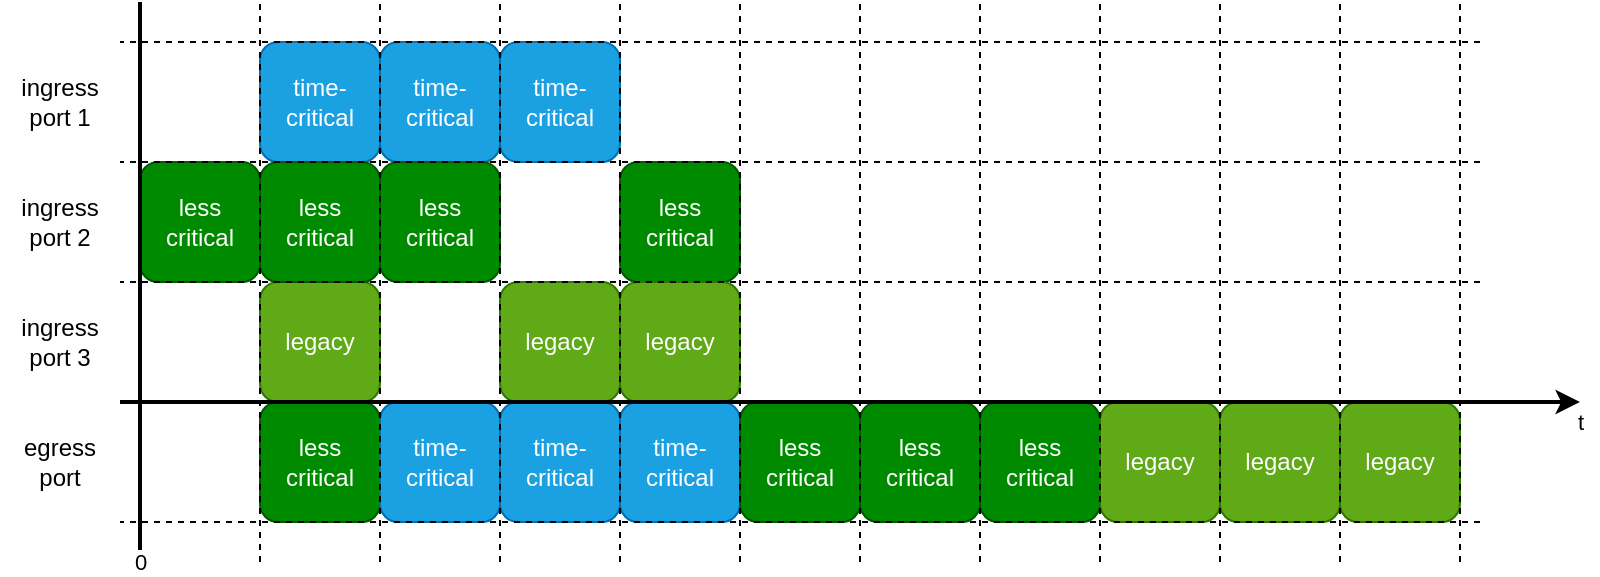 <mxfile>
    <diagram id="O1mQ8uQ72U-1HnI_qI8G" name="Page-1">
        <mxGraphModel dx="992" dy="383" grid="1" gridSize="10" guides="1" tooltips="1" connect="1" arrows="1" fold="1" page="1" pageScale="1" pageWidth="827" pageHeight="1169" math="0" shadow="0">
            <root>
                <mxCell id="0"/>
                <mxCell id="1" parent="0"/>
                <mxCell id="4" value="legacy" style="rounded=1;whiteSpace=wrap;html=1;fillColor=#60a917;fontColor=#ffffff;strokeColor=#2D7600;" parent="1" vertex="1">
                    <mxGeometry x="140" y="340" width="60" height="60" as="geometry"/>
                </mxCell>
                <mxCell id="5" value="less critical" style="rounded=1;whiteSpace=wrap;html=1;fillColor=#008a00;fontColor=#ffffff;strokeColor=#005700;" parent="1" vertex="1">
                    <mxGeometry x="80" y="280" width="60" height="60" as="geometry"/>
                </mxCell>
                <mxCell id="6" value="time-critical" style="rounded=1;whiteSpace=wrap;html=1;fillColor=#1ba1e2;fontColor=#ffffff;strokeColor=#006EAF;" parent="1" vertex="1">
                    <mxGeometry x="140" y="220" width="60" height="60" as="geometry"/>
                </mxCell>
                <mxCell id="13" value="ingress&lt;br&gt;port 1" style="text;html=1;strokeColor=none;fillColor=none;align=center;verticalAlign=middle;whiteSpace=wrap;rounded=0;" parent="1" vertex="1">
                    <mxGeometry x="10" y="235" width="60" height="30" as="geometry"/>
                </mxCell>
                <mxCell id="14" value="ingress&lt;br&gt;port 2" style="text;html=1;strokeColor=none;fillColor=none;align=center;verticalAlign=middle;whiteSpace=wrap;rounded=0;" parent="1" vertex="1">
                    <mxGeometry x="10" y="295" width="60" height="30" as="geometry"/>
                </mxCell>
                <mxCell id="15" value="ingress&lt;br&gt;port 3" style="text;html=1;strokeColor=none;fillColor=none;align=center;verticalAlign=middle;whiteSpace=wrap;rounded=0;" parent="1" vertex="1">
                    <mxGeometry x="10" y="355" width="60" height="30" as="geometry"/>
                </mxCell>
                <mxCell id="16" value="egress&lt;br&gt;port" style="text;html=1;strokeColor=none;fillColor=none;align=center;verticalAlign=middle;whiteSpace=wrap;rounded=0;" parent="1" vertex="1">
                    <mxGeometry x="10" y="415" width="60" height="30" as="geometry"/>
                </mxCell>
                <mxCell id="21" value="time-critical" style="rounded=1;whiteSpace=wrap;html=1;fillColor=#1ba1e2;fontColor=#ffffff;strokeColor=#006EAF;" parent="1" vertex="1">
                    <mxGeometry x="200" y="220" width="60" height="60" as="geometry"/>
                </mxCell>
                <mxCell id="22" value="time-critical" style="rounded=1;whiteSpace=wrap;html=1;fillColor=#1ba1e2;fontColor=#ffffff;strokeColor=#006EAF;" parent="1" vertex="1">
                    <mxGeometry x="260" y="220" width="60" height="60" as="geometry"/>
                </mxCell>
                <mxCell id="24" value="less critical" style="rounded=1;whiteSpace=wrap;html=1;fillColor=#008a00;fontColor=#ffffff;strokeColor=#005700;" parent="1" vertex="1">
                    <mxGeometry x="140" y="280" width="60" height="60" as="geometry"/>
                </mxCell>
                <mxCell id="25" value="less critical" style="rounded=1;whiteSpace=wrap;html=1;fillColor=#008a00;fontColor=#ffffff;strokeColor=#005700;" parent="1" vertex="1">
                    <mxGeometry x="200" y="280" width="60" height="60" as="geometry"/>
                </mxCell>
                <mxCell id="26" value="less critical" style="rounded=1;whiteSpace=wrap;html=1;fillColor=#008a00;fontColor=#ffffff;strokeColor=#005700;" parent="1" vertex="1">
                    <mxGeometry x="320" y="280" width="60" height="60" as="geometry"/>
                </mxCell>
                <mxCell id="27" value="legacy" style="rounded=1;whiteSpace=wrap;html=1;fillColor=#60a917;fontColor=#ffffff;strokeColor=#2D7600;" parent="1" vertex="1">
                    <mxGeometry x="260" y="340" width="60" height="60" as="geometry"/>
                </mxCell>
                <mxCell id="28" value="legacy" style="rounded=1;whiteSpace=wrap;html=1;fillColor=#60a917;fontColor=#ffffff;strokeColor=#2D7600;" parent="1" vertex="1">
                    <mxGeometry x="320" y="340" width="60" height="60" as="geometry"/>
                </mxCell>
                <mxCell id="29" value="less critical" style="rounded=1;whiteSpace=wrap;html=1;fillColor=#008a00;fontColor=#ffffff;strokeColor=#005700;" parent="1" vertex="1">
                    <mxGeometry x="140" y="400" width="60" height="60" as="geometry"/>
                </mxCell>
                <mxCell id="30" value="time-critical" style="rounded=1;whiteSpace=wrap;html=1;fillColor=#1ba1e2;fontColor=#ffffff;strokeColor=#006EAF;" parent="1" vertex="1">
                    <mxGeometry x="200" y="400" width="60" height="60" as="geometry"/>
                </mxCell>
                <mxCell id="31" value="time-critical" style="rounded=1;whiteSpace=wrap;html=1;fillColor=#1ba1e2;fontColor=#ffffff;strokeColor=#006EAF;" parent="1" vertex="1">
                    <mxGeometry x="260" y="400" width="60" height="60" as="geometry"/>
                </mxCell>
                <mxCell id="32" value="time-critical" style="rounded=1;whiteSpace=wrap;html=1;fillColor=#1ba1e2;fontColor=#ffffff;strokeColor=#006EAF;" parent="1" vertex="1">
                    <mxGeometry x="320" y="400" width="60" height="60" as="geometry"/>
                </mxCell>
                <mxCell id="33" value="less critical" style="rounded=1;whiteSpace=wrap;html=1;fillColor=#008a00;fontColor=#ffffff;strokeColor=#005700;" parent="1" vertex="1">
                    <mxGeometry x="380" y="400" width="60" height="60" as="geometry"/>
                </mxCell>
                <mxCell id="34" value="less critical" style="rounded=1;whiteSpace=wrap;html=1;fillColor=#008a00;fontColor=#ffffff;strokeColor=#005700;" parent="1" vertex="1">
                    <mxGeometry x="440" y="400" width="60" height="60" as="geometry"/>
                </mxCell>
                <mxCell id="35" value="less critical" style="rounded=1;whiteSpace=wrap;html=1;fillColor=#008a00;fontColor=#ffffff;strokeColor=#005700;" parent="1" vertex="1">
                    <mxGeometry x="500" y="400" width="60" height="60" as="geometry"/>
                </mxCell>
                <mxCell id="36" value="legacy" style="rounded=1;whiteSpace=wrap;html=1;fillColor=#60a917;fontColor=#ffffff;strokeColor=#2D7600;" parent="1" vertex="1">
                    <mxGeometry x="560" y="400" width="60" height="60" as="geometry"/>
                </mxCell>
                <mxCell id="37" value="legacy" style="rounded=1;whiteSpace=wrap;html=1;fillColor=#60a917;fontColor=#ffffff;strokeColor=#2D7600;" parent="1" vertex="1">
                    <mxGeometry x="620" y="400" width="60" height="60" as="geometry"/>
                </mxCell>
                <mxCell id="38" value="legacy" style="rounded=1;whiteSpace=wrap;html=1;fillColor=#60a917;fontColor=#ffffff;strokeColor=#2D7600;" parent="1" vertex="1">
                    <mxGeometry x="680" y="400" width="60" height="60" as="geometry"/>
                </mxCell>
                <mxCell id="2" value="t" style="endArrow=classic;html=1;strokeWidth=2;" parent="1" edge="1">
                    <mxGeometry x="1" y="-10" width="50" height="50" relative="1" as="geometry">
                        <mxPoint x="70" y="400" as="sourcePoint"/>
                        <mxPoint x="800" y="400" as="targetPoint"/>
                        <mxPoint as="offset"/>
                    </mxGeometry>
                </mxCell>
                <mxCell id="3" value="0" style="endArrow=none;html=1;strokeWidth=2;" parent="1" edge="1">
                    <mxGeometry x="-1" width="50" height="50" relative="1" as="geometry">
                        <mxPoint x="80" y="480" as="sourcePoint"/>
                        <mxPoint x="80" y="200" as="targetPoint"/>
                        <mxPoint as="offset"/>
                    </mxGeometry>
                </mxCell>
                <mxCell id="10" value="" style="endArrow=none;html=1;dashed=1;" parent="1" edge="1">
                    <mxGeometry x="-1" width="50" height="50" relative="1" as="geometry">
                        <mxPoint x="140" y="480" as="sourcePoint"/>
                        <mxPoint x="140" y="200" as="targetPoint"/>
                        <mxPoint as="offset"/>
                    </mxGeometry>
                </mxCell>
                <mxCell id="11" value="" style="endArrow=none;html=1;dashed=1;" parent="1" edge="1">
                    <mxGeometry x="-1" width="50" height="50" relative="1" as="geometry">
                        <mxPoint x="200" y="480" as="sourcePoint"/>
                        <mxPoint x="200" y="200" as="targetPoint"/>
                        <mxPoint as="offset"/>
                    </mxGeometry>
                </mxCell>
                <mxCell id="12" value="" style="endArrow=none;html=1;dashed=1;" parent="1" edge="1">
                    <mxGeometry x="-1" width="50" height="50" relative="1" as="geometry">
                        <mxPoint x="260" y="480" as="sourcePoint"/>
                        <mxPoint x="260" y="200" as="targetPoint"/>
                        <mxPoint as="offset"/>
                    </mxGeometry>
                </mxCell>
                <mxCell id="17" value="" style="endArrow=none;html=1;dashed=1;" parent="1" edge="1">
                    <mxGeometry width="50" height="50" relative="1" as="geometry">
                        <mxPoint x="750" y="280" as="sourcePoint"/>
                        <mxPoint x="70" y="280" as="targetPoint"/>
                    </mxGeometry>
                </mxCell>
                <mxCell id="18" value="" style="endArrow=none;html=1;dashed=1;" parent="1" edge="1">
                    <mxGeometry width="50" height="50" relative="1" as="geometry">
                        <mxPoint x="750" y="340" as="sourcePoint"/>
                        <mxPoint x="70" y="340" as="targetPoint"/>
                    </mxGeometry>
                </mxCell>
                <mxCell id="19" value="" style="endArrow=none;html=1;dashed=1;" parent="1" edge="1">
                    <mxGeometry width="50" height="50" relative="1" as="geometry">
                        <mxPoint x="750" y="460" as="sourcePoint"/>
                        <mxPoint x="70" y="460" as="targetPoint"/>
                    </mxGeometry>
                </mxCell>
                <mxCell id="20" value="" style="endArrow=none;html=1;dashed=1;" parent="1" edge="1">
                    <mxGeometry width="50" height="50" relative="1" as="geometry">
                        <mxPoint x="750" y="220" as="sourcePoint"/>
                        <mxPoint x="70" y="220" as="targetPoint"/>
                    </mxGeometry>
                </mxCell>
                <mxCell id="23" value="" style="endArrow=none;html=1;dashed=1;" parent="1" edge="1">
                    <mxGeometry x="-1" width="50" height="50" relative="1" as="geometry">
                        <mxPoint x="320" y="480" as="sourcePoint"/>
                        <mxPoint x="320" y="200" as="targetPoint"/>
                        <mxPoint as="offset"/>
                    </mxGeometry>
                </mxCell>
                <mxCell id="39" value="" style="endArrow=none;html=1;dashed=1;" parent="1" edge="1">
                    <mxGeometry x="-1" width="50" height="50" relative="1" as="geometry">
                        <mxPoint x="380" y="480" as="sourcePoint"/>
                        <mxPoint x="380" y="200" as="targetPoint"/>
                        <mxPoint as="offset"/>
                    </mxGeometry>
                </mxCell>
                <mxCell id="40" value="" style="endArrow=none;html=1;dashed=1;" parent="1" edge="1">
                    <mxGeometry x="-1" width="50" height="50" relative="1" as="geometry">
                        <mxPoint x="440" y="480" as="sourcePoint"/>
                        <mxPoint x="440" y="200" as="targetPoint"/>
                        <mxPoint as="offset"/>
                    </mxGeometry>
                </mxCell>
                <mxCell id="41" value="" style="endArrow=none;html=1;dashed=1;" parent="1" edge="1">
                    <mxGeometry x="-1" width="50" height="50" relative="1" as="geometry">
                        <mxPoint x="500" y="480" as="sourcePoint"/>
                        <mxPoint x="500" y="200" as="targetPoint"/>
                        <mxPoint as="offset"/>
                    </mxGeometry>
                </mxCell>
                <mxCell id="42" value="" style="endArrow=none;html=1;dashed=1;" parent="1" edge="1">
                    <mxGeometry x="-1" width="50" height="50" relative="1" as="geometry">
                        <mxPoint x="560" y="480" as="sourcePoint"/>
                        <mxPoint x="560" y="200" as="targetPoint"/>
                        <mxPoint as="offset"/>
                    </mxGeometry>
                </mxCell>
                <mxCell id="43" value="" style="endArrow=none;html=1;dashed=1;" parent="1" edge="1">
                    <mxGeometry x="-1" width="50" height="50" relative="1" as="geometry">
                        <mxPoint x="620" y="480" as="sourcePoint"/>
                        <mxPoint x="620" y="200" as="targetPoint"/>
                        <mxPoint as="offset"/>
                    </mxGeometry>
                </mxCell>
                <mxCell id="44" value="" style="endArrow=none;html=1;dashed=1;" parent="1" edge="1">
                    <mxGeometry x="-1" width="50" height="50" relative="1" as="geometry">
                        <mxPoint x="680" y="480" as="sourcePoint"/>
                        <mxPoint x="680" y="200" as="targetPoint"/>
                        <mxPoint as="offset"/>
                    </mxGeometry>
                </mxCell>
                <mxCell id="45" value="" style="endArrow=none;html=1;dashed=1;" parent="1" edge="1">
                    <mxGeometry x="-1" width="50" height="50" relative="1" as="geometry">
                        <mxPoint x="740" y="480" as="sourcePoint"/>
                        <mxPoint x="740" y="200" as="targetPoint"/>
                        <mxPoint as="offset"/>
                    </mxGeometry>
                </mxCell>
            </root>
        </mxGraphModel>
    </diagram>
</mxfile>